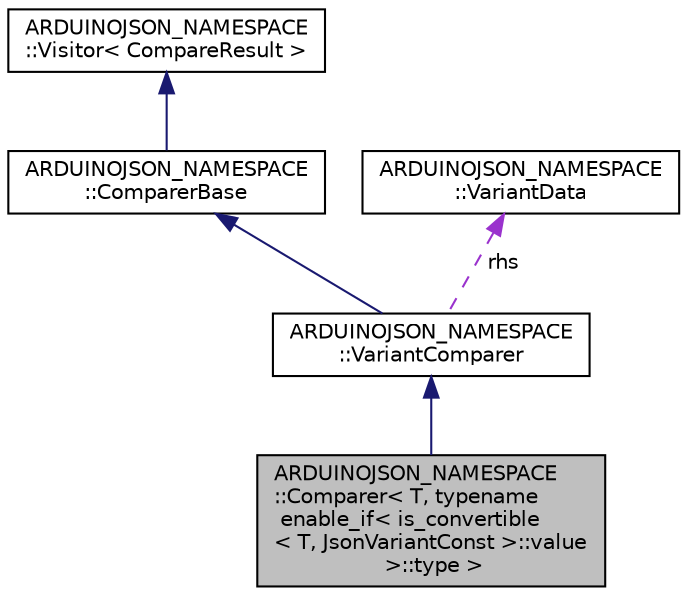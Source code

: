 digraph "ARDUINOJSON_NAMESPACE::Comparer&lt; T, typename enable_if&lt; is_convertible&lt; T, JsonVariantConst &gt;::value &gt;::type &gt;"
{
 // LATEX_PDF_SIZE
  edge [fontname="Helvetica",fontsize="10",labelfontname="Helvetica",labelfontsize="10"];
  node [fontname="Helvetica",fontsize="10",shape=record];
  Node1 [label="ARDUINOJSON_NAMESPACE\l::Comparer\< T, typename\l enable_if\< is_convertible\l\< T, JsonVariantConst \>::value\l \>::type \>",height=0.2,width=0.4,color="black", fillcolor="grey75", style="filled", fontcolor="black",tooltip=" "];
  Node2 -> Node1 [dir="back",color="midnightblue",fontsize="10",style="solid"];
  Node2 [label="ARDUINOJSON_NAMESPACE\l::VariantComparer",height=0.2,width=0.4,color="black", fillcolor="white", style="filled",URL="$structARDUINOJSON__NAMESPACE_1_1VariantComparer.html",tooltip=" "];
  Node3 -> Node2 [dir="back",color="midnightblue",fontsize="10",style="solid"];
  Node3 [label="ARDUINOJSON_NAMESPACE\l::ComparerBase",height=0.2,width=0.4,color="black", fillcolor="white", style="filled",URL="$structARDUINOJSON__NAMESPACE_1_1ComparerBase.html",tooltip=" "];
  Node4 -> Node3 [dir="back",color="midnightblue",fontsize="10",style="solid"];
  Node4 [label="ARDUINOJSON_NAMESPACE\l::Visitor\< CompareResult \>",height=0.2,width=0.4,color="black", fillcolor="white", style="filled",URL="$structARDUINOJSON__NAMESPACE_1_1Visitor.html",tooltip=" "];
  Node5 -> Node2 [dir="back",color="darkorchid3",fontsize="10",style="dashed",label=" rhs" ];
  Node5 [label="ARDUINOJSON_NAMESPACE\l::VariantData",height=0.2,width=0.4,color="black", fillcolor="white", style="filled",URL="$classARDUINOJSON__NAMESPACE_1_1VariantData.html",tooltip=" "];
}
